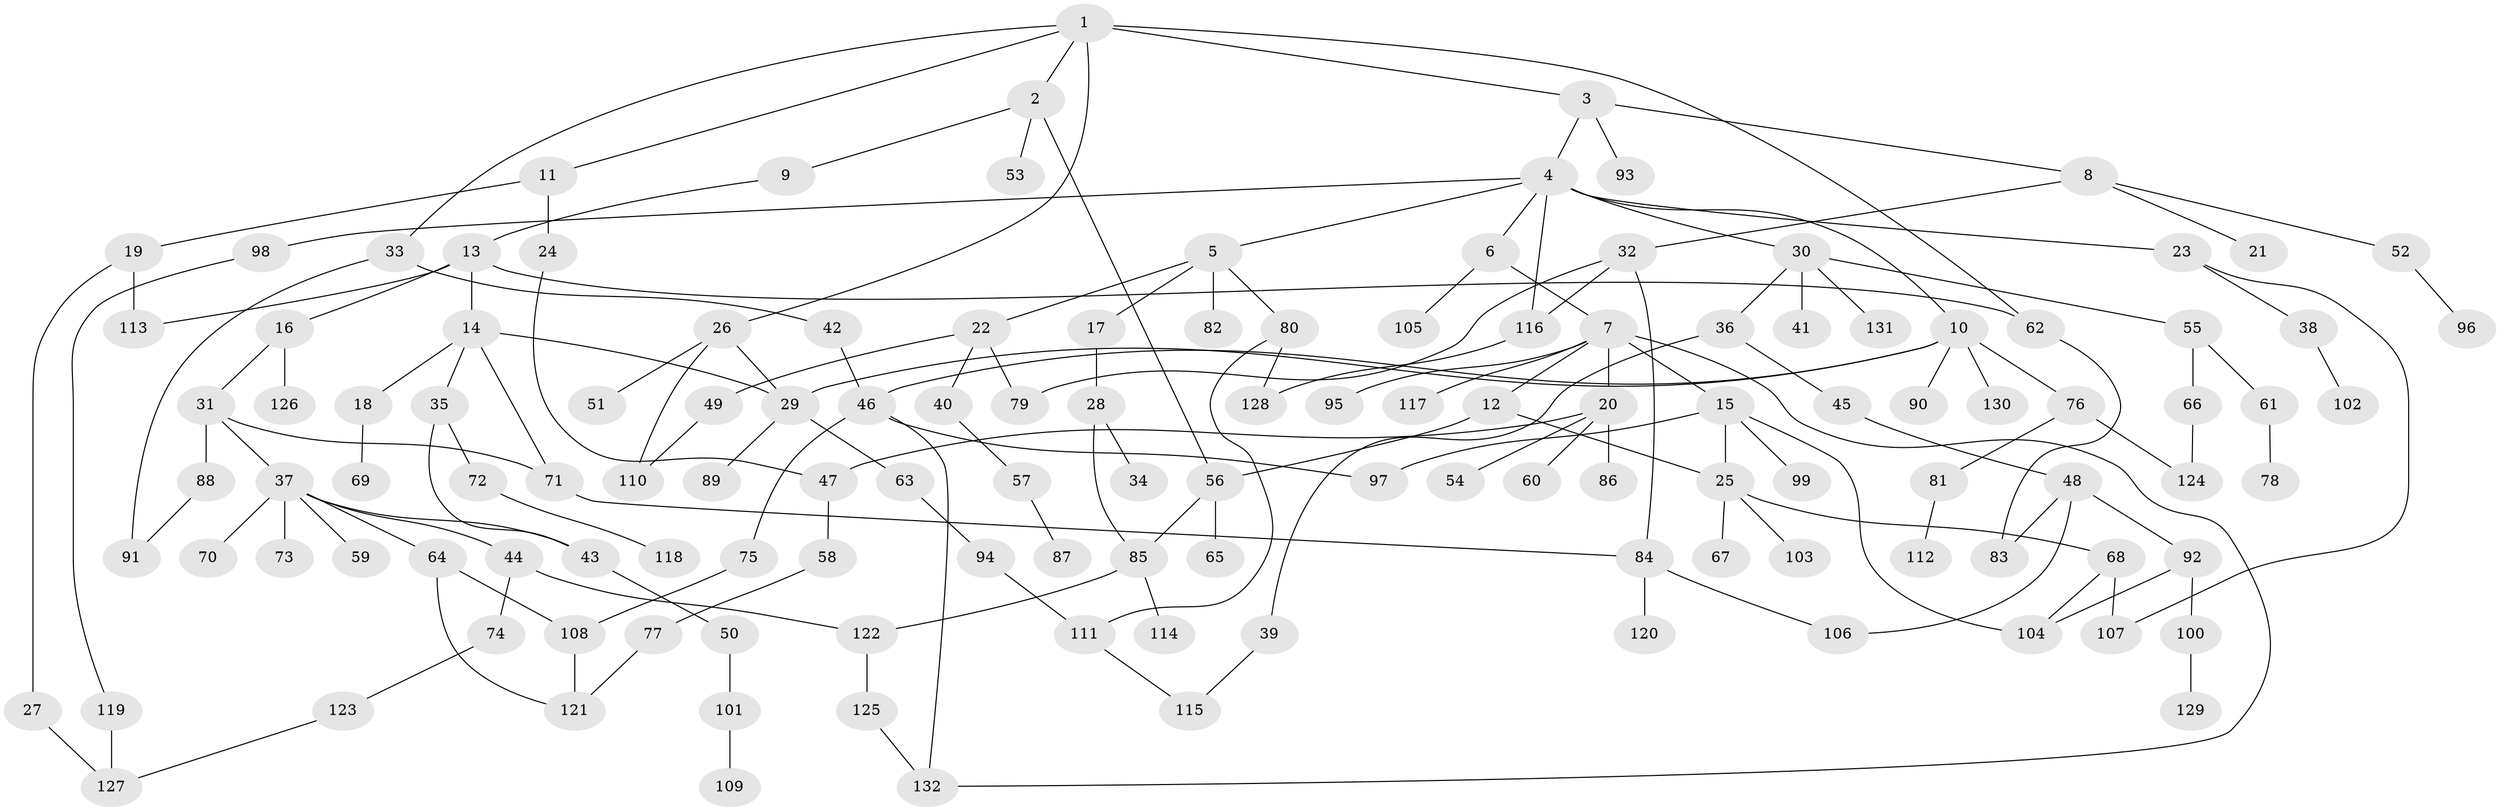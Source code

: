 // Generated by graph-tools (version 1.1) at 2025/42/03/09/25 04:42:20]
// undirected, 132 vertices, 165 edges
graph export_dot {
graph [start="1"]
  node [color=gray90,style=filled];
  1;
  2;
  3;
  4;
  5;
  6;
  7;
  8;
  9;
  10;
  11;
  12;
  13;
  14;
  15;
  16;
  17;
  18;
  19;
  20;
  21;
  22;
  23;
  24;
  25;
  26;
  27;
  28;
  29;
  30;
  31;
  32;
  33;
  34;
  35;
  36;
  37;
  38;
  39;
  40;
  41;
  42;
  43;
  44;
  45;
  46;
  47;
  48;
  49;
  50;
  51;
  52;
  53;
  54;
  55;
  56;
  57;
  58;
  59;
  60;
  61;
  62;
  63;
  64;
  65;
  66;
  67;
  68;
  69;
  70;
  71;
  72;
  73;
  74;
  75;
  76;
  77;
  78;
  79;
  80;
  81;
  82;
  83;
  84;
  85;
  86;
  87;
  88;
  89;
  90;
  91;
  92;
  93;
  94;
  95;
  96;
  97;
  98;
  99;
  100;
  101;
  102;
  103;
  104;
  105;
  106;
  107;
  108;
  109;
  110;
  111;
  112;
  113;
  114;
  115;
  116;
  117;
  118;
  119;
  120;
  121;
  122;
  123;
  124;
  125;
  126;
  127;
  128;
  129;
  130;
  131;
  132;
  1 -- 2;
  1 -- 3;
  1 -- 11;
  1 -- 26;
  1 -- 33;
  1 -- 62;
  2 -- 9;
  2 -- 53;
  2 -- 56;
  3 -- 4;
  3 -- 8;
  3 -- 93;
  4 -- 5;
  4 -- 6;
  4 -- 10;
  4 -- 23;
  4 -- 30;
  4 -- 98;
  4 -- 116;
  5 -- 17;
  5 -- 22;
  5 -- 80;
  5 -- 82;
  6 -- 7;
  6 -- 105;
  7 -- 12;
  7 -- 15;
  7 -- 20;
  7 -- 95;
  7 -- 117;
  7 -- 132;
  8 -- 21;
  8 -- 32;
  8 -- 52;
  9 -- 13;
  10 -- 46;
  10 -- 76;
  10 -- 90;
  10 -- 130;
  10 -- 29;
  11 -- 19;
  11 -- 24;
  12 -- 25;
  12 -- 56;
  13 -- 14;
  13 -- 16;
  13 -- 113;
  13 -- 62;
  14 -- 18;
  14 -- 35;
  14 -- 71;
  14 -- 29;
  15 -- 25;
  15 -- 97;
  15 -- 99;
  15 -- 104;
  16 -- 31;
  16 -- 126;
  17 -- 28;
  18 -- 69;
  19 -- 27;
  19 -- 113;
  20 -- 54;
  20 -- 60;
  20 -- 86;
  20 -- 47;
  22 -- 40;
  22 -- 49;
  22 -- 79;
  23 -- 38;
  23 -- 107;
  24 -- 47;
  25 -- 67;
  25 -- 68;
  25 -- 103;
  26 -- 29;
  26 -- 51;
  26 -- 110;
  27 -- 127;
  28 -- 34;
  28 -- 85;
  29 -- 63;
  29 -- 89;
  30 -- 36;
  30 -- 41;
  30 -- 55;
  30 -- 131;
  31 -- 37;
  31 -- 88;
  31 -- 71;
  32 -- 84;
  32 -- 116;
  32 -- 79;
  33 -- 42;
  33 -- 91;
  35 -- 72;
  35 -- 43;
  36 -- 39;
  36 -- 45;
  37 -- 43;
  37 -- 44;
  37 -- 59;
  37 -- 64;
  37 -- 70;
  37 -- 73;
  38 -- 102;
  39 -- 115;
  40 -- 57;
  42 -- 46;
  43 -- 50;
  44 -- 74;
  44 -- 122;
  45 -- 48;
  46 -- 75;
  46 -- 132;
  46 -- 97;
  47 -- 58;
  48 -- 83;
  48 -- 92;
  48 -- 106;
  49 -- 110;
  50 -- 101;
  52 -- 96;
  55 -- 61;
  55 -- 66;
  56 -- 65;
  56 -- 85;
  57 -- 87;
  58 -- 77;
  61 -- 78;
  62 -- 83;
  63 -- 94;
  64 -- 108;
  64 -- 121;
  66 -- 124;
  68 -- 104;
  68 -- 107;
  71 -- 84;
  72 -- 118;
  74 -- 123;
  75 -- 108;
  76 -- 81;
  76 -- 124;
  77 -- 121;
  80 -- 111;
  80 -- 128;
  81 -- 112;
  84 -- 120;
  84 -- 106;
  85 -- 114;
  85 -- 122;
  88 -- 91;
  92 -- 100;
  92 -- 104;
  94 -- 111;
  98 -- 119;
  100 -- 129;
  101 -- 109;
  108 -- 121;
  111 -- 115;
  116 -- 128;
  119 -- 127;
  122 -- 125;
  123 -- 127;
  125 -- 132;
}
